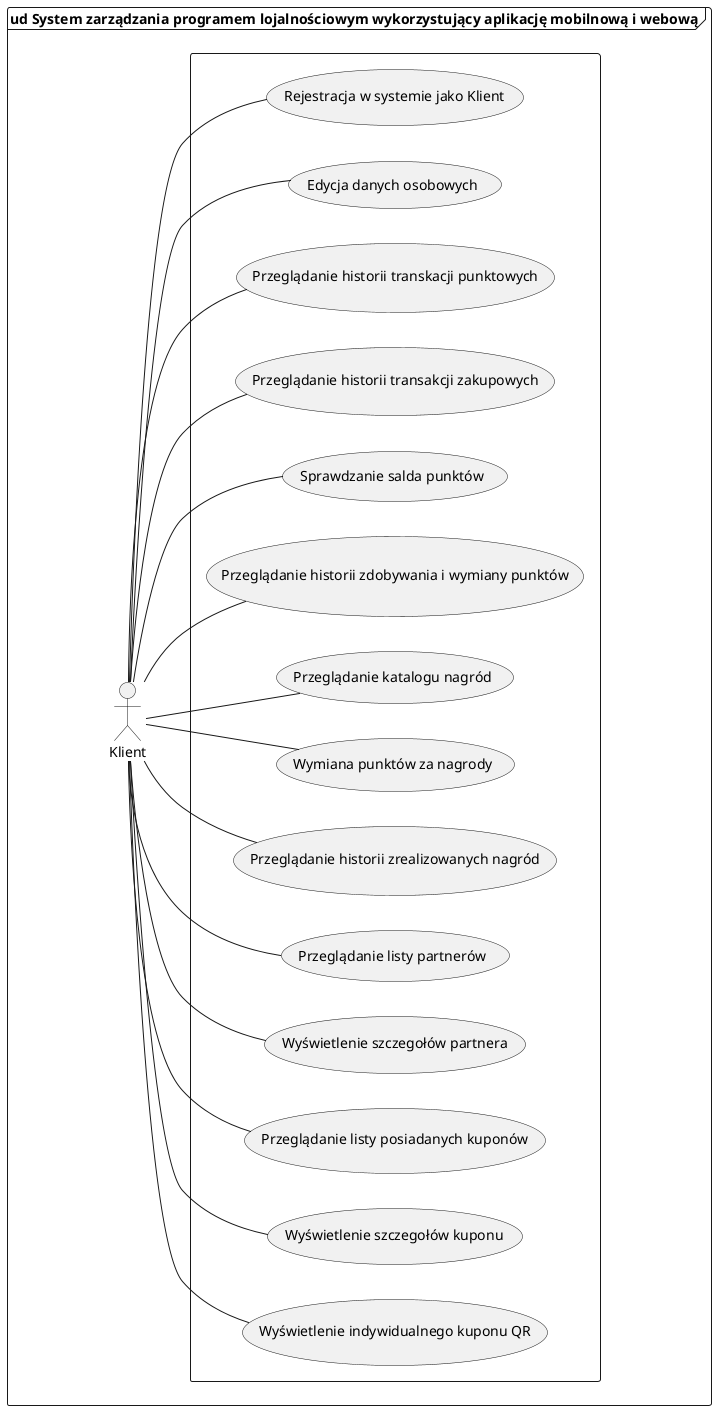 
@startuml

left to right direction
frame "ud System zarządzania programem lojalnościowym wykorzystujący aplikację mobilnową i webową" {

Klient as k

rectangle {

  usecase (Rejestracja w systemie jako Klient)
  usecase (Rejestracja w systemie jako Klient)
  usecase (Edycja danych osobowych)
  usecase (Przeglądanie historii transkacji punktowych)
  usecase (Przeglądanie historii transakcji zakupowych)
  usecase (Sprawdzanie salda punktów)
  usecase (Przeglądanie historii zdobywania i wymiany punktów)
  usecase (Przeglądanie katalogu nagród)
  usecase (Wymiana punktów za nagrody)
  usecase (Przeglądanie historii zrealizowanych nagród)
  usecase (Przeglądanie listy partnerów)
  usecase (Wyświetlenie szczegołów partnera)
  usecase (Przeglądanie listy posiadanych kuponów)
  usecase (Wyświetlenie szczegołów kuponu)
  usecase (Wyświetlenie indywidualnego kuponu QR)
}


k -- (Rejestracja w systemie jako Klient)
k -- (Edycja danych osobowych)
k -- (Przeglądanie historii transkacji punktowych)
k -- (Przeglądanie historii transakcji zakupowych)
k -- (Sprawdzanie salda punktów)
k -- (Przeglądanie historii zdobywania i wymiany punktów)
k -- (Przeglądanie katalogu nagród)
k -- (Wymiana punktów za nagrody)
k -- (Przeglądanie historii zrealizowanych nagród)
k -- (Przeglądanie listy partnerów)
k -- (Wyświetlenie szczegołów partnera)
k -- (Przeglądanie listy posiadanych kuponów)
k -- (Wyświetlenie szczegołów kuponu)
k -- (Wyświetlenie indywidualnego kuponu QR)
}
@endluml
